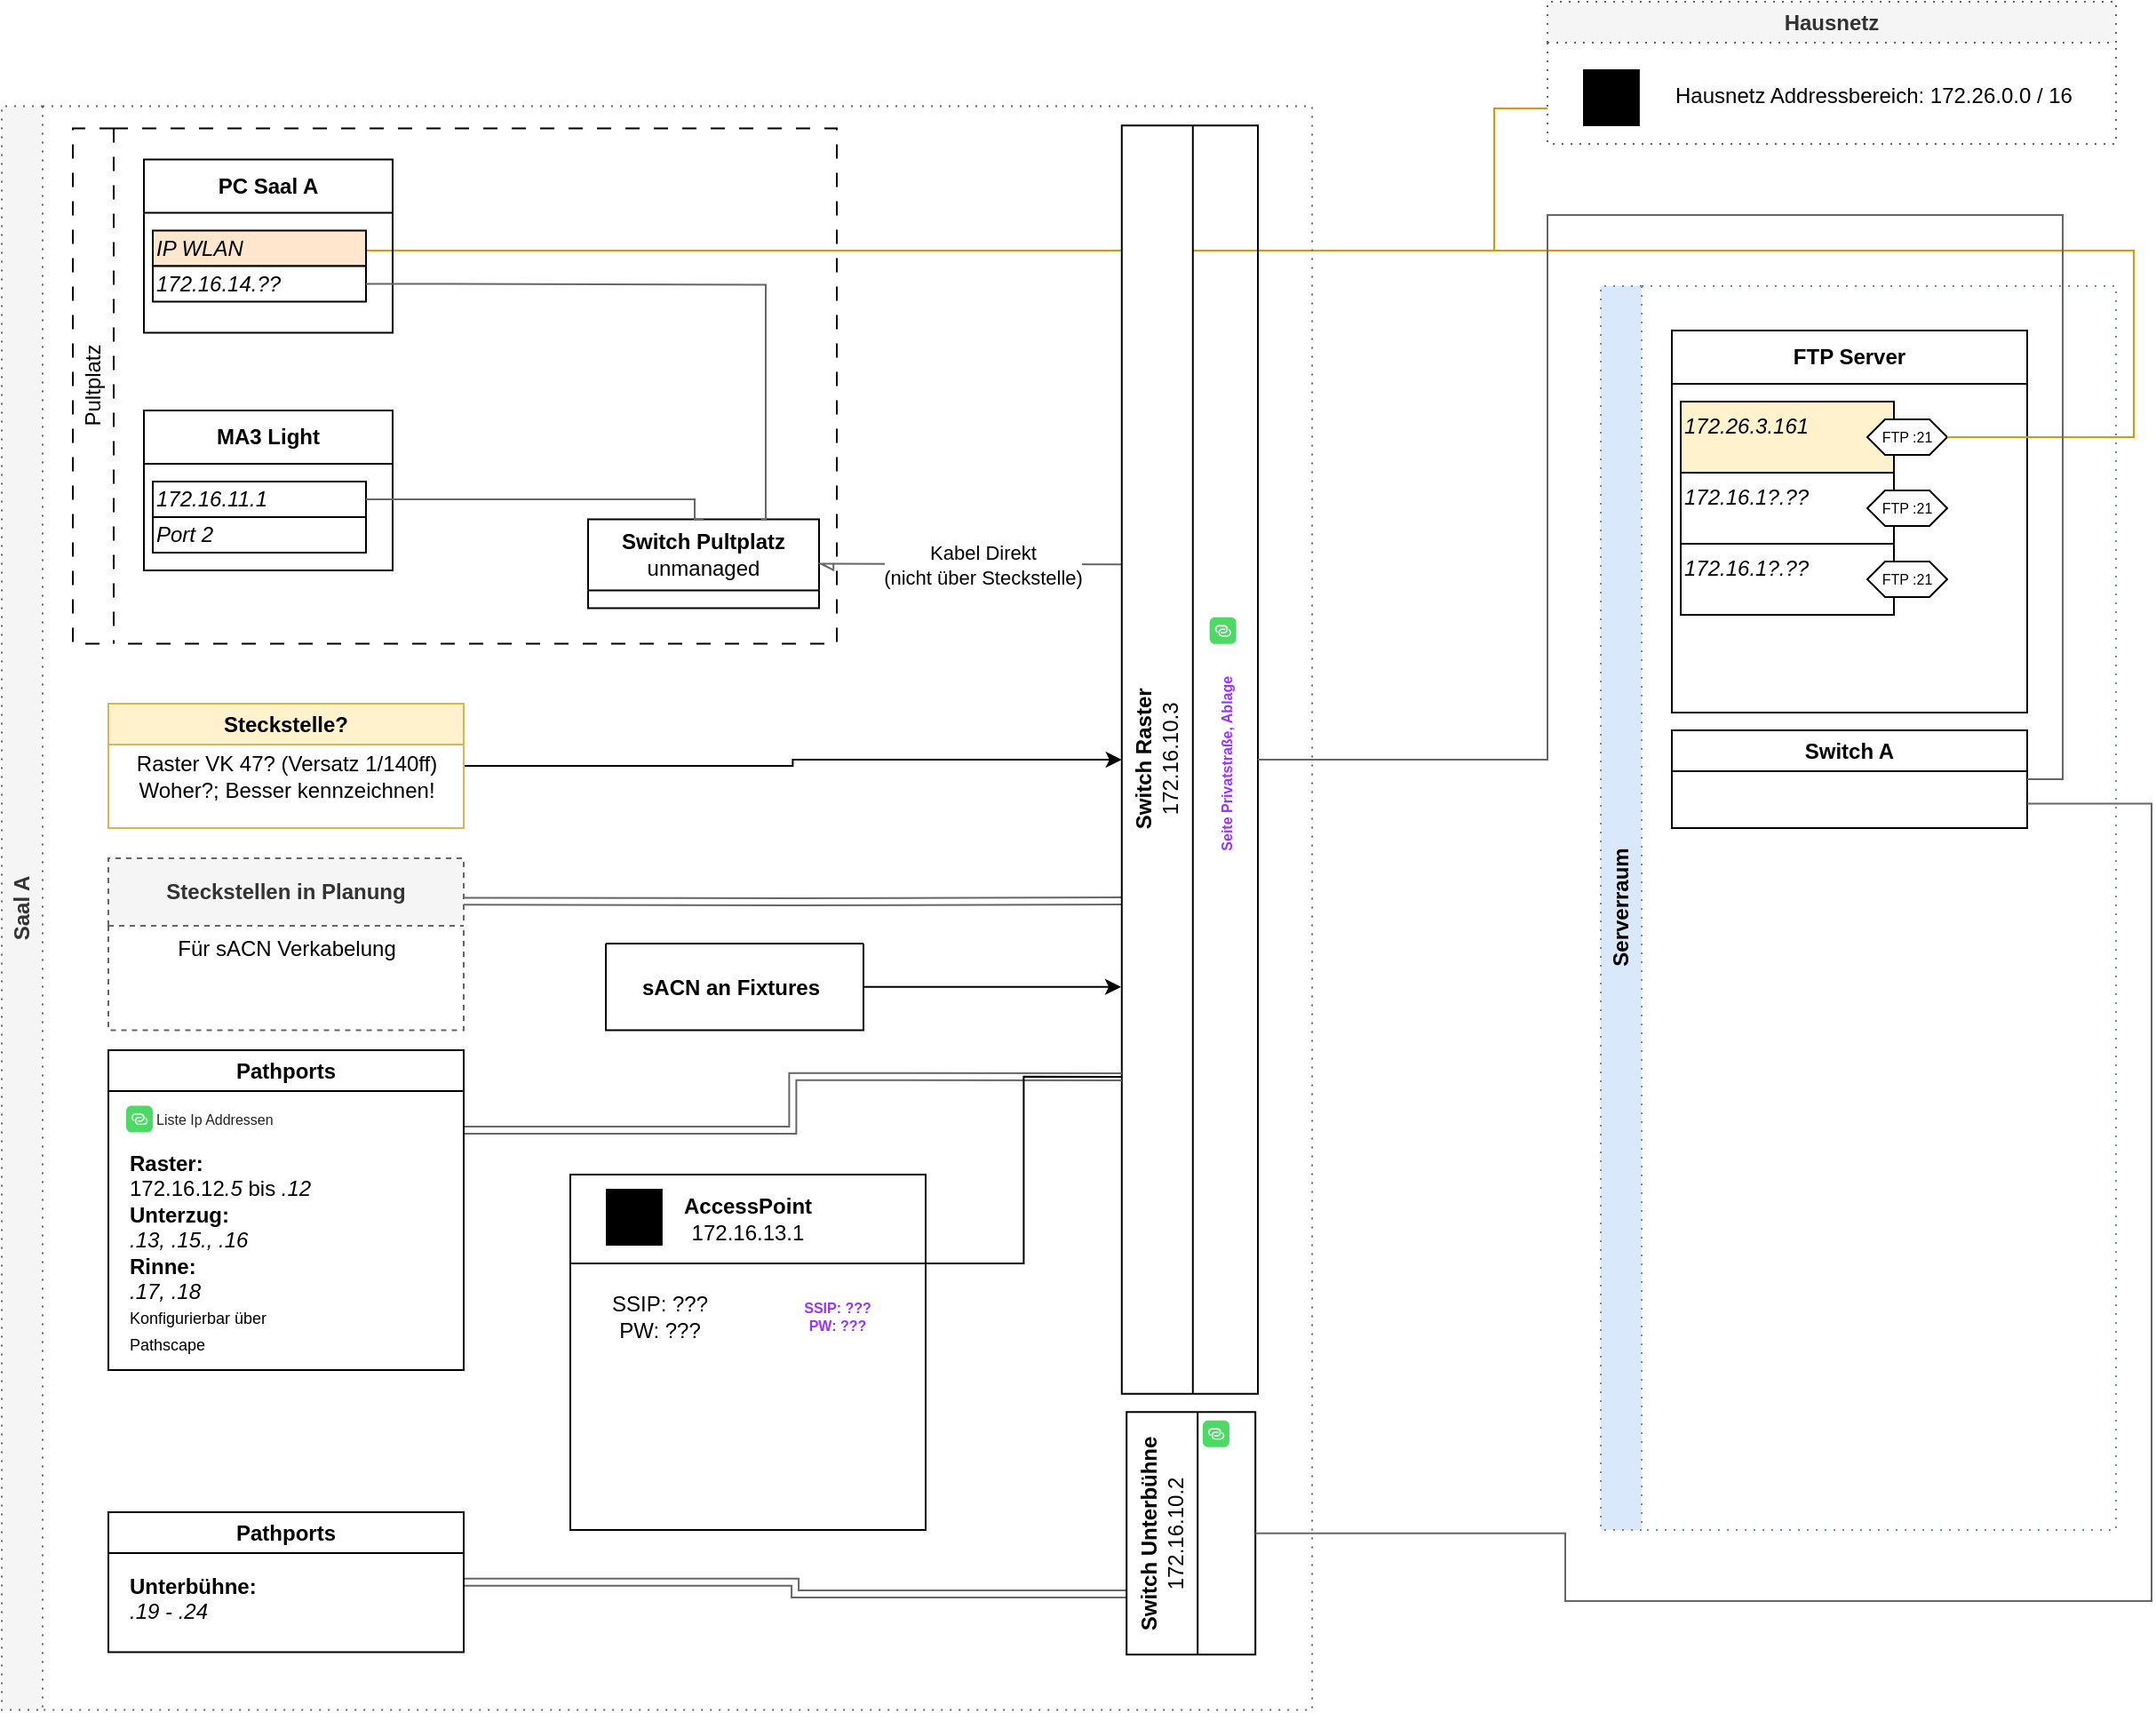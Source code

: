 <mxfile version="26.0.6" pages="2">
  <diagram name="Übersicht" id="d66fe2ae-3e9f-cf2f-6d29-e24063ad5d60">
    <mxGraphModel dx="2617" dy="-574" grid="1" gridSize="10" guides="1" tooltips="1" connect="1" arrows="1" fold="1" page="1" pageScale="1" pageWidth="1100" pageHeight="850" background="none" math="0" shadow="0">
      <root>
        <mxCell id="0" />
        <mxCell id="1" parent="0" />
        <mxCell id="_C5BNkKWTBEPGsjmn6NA-13" value="Hausnetz" style="swimlane;whiteSpace=wrap;html=1;dashed=1;dashPattern=1 4;fillColor=#f5f5f5;fontColor=#333333;strokeColor=#666666;" parent="1" vertex="1">
          <mxGeometry x="-700" y="900" width="320" height="80" as="geometry" />
        </mxCell>
        <mxCell id="_C5BNkKWTBEPGsjmn6NA-14" value="" style="sketch=1;verticalLabelPosition=bottom;sketch=0;aspect=fixed;html=1;verticalAlign=top;strokeColor=none;fillColor=#000000;align=center;outlineConnect=0;pointerEvents=1;shape=mxgraph.citrix2.wifi_router;strokeWidth=1;shadow=0;curveFitting=1;jiggle=2;gradientColor=none;" parent="_C5BNkKWTBEPGsjmn6NA-13" vertex="1">
          <mxGeometry x="20" y="38" width="31.94" height="32" as="geometry" />
        </mxCell>
        <mxCell id="_C5BNkKWTBEPGsjmn6NA-15" value="Hausnetz Addressbereich:&amp;nbsp;172.26.0.0 / 16" style="text;html=1;align=left;verticalAlign=middle;whiteSpace=wrap;rounded=0;" parent="_C5BNkKWTBEPGsjmn6NA-13" vertex="1">
          <mxGeometry x="70" y="38" width="240" height="30" as="geometry" />
        </mxCell>
        <mxCell id="_C5BNkKWTBEPGsjmn6NA-16" style="rounded=0;orthogonalLoop=1;jettySize=auto;html=1;entryX=0;entryY=0.75;entryDx=0;entryDy=0;edgeStyle=orthogonalEdgeStyle;jumpStyle=none;shadow=0;flowAnimation=0;endArrow=none;endFill=0;strokeColor=#d79b00;fillColor=#ffe6cc;" parent="1" source="_C5BNkKWTBEPGsjmn6NA-11" target="_C5BNkKWTBEPGsjmn6NA-13" edge="1">
          <mxGeometry relative="1" as="geometry">
            <Array as="points">
              <mxPoint x="-730" y="1040" />
              <mxPoint x="-730" y="960" />
            </Array>
          </mxGeometry>
        </mxCell>
        <mxCell id="_C5BNkKWTBEPGsjmn6NA-21" value="Serverraum" style="swimlane;horizontal=0;whiteSpace=wrap;html=1;dashed=1;dashPattern=1 4;fillColor=#dae8fc;strokeColor=#6c8ebf;" parent="1" vertex="1">
          <mxGeometry x="-670" y="1060" width="290" height="700" as="geometry" />
        </mxCell>
        <mxCell id="_C5BNkKWTBEPGsjmn6NA-23" value="FTP Server" style="swimlane;whiteSpace=wrap;html=1;startSize=30;" parent="_C5BNkKWTBEPGsjmn6NA-21" vertex="1">
          <mxGeometry x="40" y="25" width="200" height="215" as="geometry" />
        </mxCell>
        <mxCell id="_C5BNkKWTBEPGsjmn6NA-24" value="&lt;i&gt;172.26.3.161&lt;/i&gt;" style="rounded=0;whiteSpace=wrap;html=1;fillColor=#fff2cc;strokeColor=#000000;verticalAlign=top;align=left;" parent="_C5BNkKWTBEPGsjmn6NA-23" vertex="1">
          <mxGeometry x="5" y="40" width="120" height="40" as="geometry" />
        </mxCell>
        <mxCell id="P-Y-znH8DLPPJtFt1mMd-2" value="FTP :21" style="shape=hexagon;perimeter=hexagonPerimeter2;whiteSpace=wrap;html=1;fixedSize=1;size=10.0;fontSize=8;" parent="_C5BNkKWTBEPGsjmn6NA-23" vertex="1">
          <mxGeometry x="110" y="50" width="45" height="20" as="geometry" />
        </mxCell>
        <mxCell id="P-Y-znH8DLPPJtFt1mMd-5" value="&lt;i&gt;172.16.1?.??&lt;/i&gt;" style="rounded=0;whiteSpace=wrap;html=1;verticalAlign=top;align=left;" parent="_C5BNkKWTBEPGsjmn6NA-23" vertex="1">
          <mxGeometry x="5" y="80" width="120" height="40" as="geometry" />
        </mxCell>
        <mxCell id="P-Y-znH8DLPPJtFt1mMd-6" value="FTP :21" style="shape=hexagon;perimeter=hexagonPerimeter2;whiteSpace=wrap;html=1;fixedSize=1;size=10.0;fontSize=8;" parent="_C5BNkKWTBEPGsjmn6NA-23" vertex="1">
          <mxGeometry x="110" y="90" width="45" height="20" as="geometry" />
        </mxCell>
        <mxCell id="P-Y-znH8DLPPJtFt1mMd-8" value="&lt;i&gt;172.16.1?.??&lt;/i&gt;" style="rounded=0;whiteSpace=wrap;html=1;verticalAlign=top;align=left;" parent="_C5BNkKWTBEPGsjmn6NA-23" vertex="1">
          <mxGeometry x="5" y="120" width="120" height="40" as="geometry" />
        </mxCell>
        <mxCell id="P-Y-znH8DLPPJtFt1mMd-9" value="FTP :21" style="shape=hexagon;perimeter=hexagonPerimeter2;whiteSpace=wrap;html=1;fixedSize=1;size=10.0;fontSize=8;" parent="_C5BNkKWTBEPGsjmn6NA-23" vertex="1">
          <mxGeometry x="110" y="130" width="45" height="20" as="geometry" />
        </mxCell>
        <mxCell id="P-Y-znH8DLPPJtFt1mMd-36" value="Switch A" style="swimlane;whiteSpace=wrap;html=1;" parent="_C5BNkKWTBEPGsjmn6NA-21" vertex="1">
          <mxGeometry x="40" y="250" width="200" height="55" as="geometry" />
        </mxCell>
        <mxCell id="_C5BNkKWTBEPGsjmn6NA-22" value="Saal A" style="swimlane;horizontal=0;whiteSpace=wrap;html=1;dashed=1;dashPattern=1 4;fillColor=#f5f5f5;fontColor=#333333;strokeColor=#666666;points=[[0,0,0,0,0],[0,0.25,0,0,0],[0,0.5,0,0,0],[0,0.75,0,0,0],[0,1,0,0,0],[0.25,0,0,0,0],[0.25,1,0,0,0],[0.5,0,0,0,0],[0.5,1,0,0,0],[0.75,0,0,0,0],[0.75,1,0,0,0],[1,0,0,0,0],[1,0.25,0,0,0],[1,0.5,0,0,0],[1,0.75,0,0,0],[1,1,0,0,0]];comic=0;" parent="1" vertex="1">
          <mxGeometry x="-1570" y="958.75" width="737.55" height="902.5" as="geometry">
            <mxRectangle x="-1330" y="957.5" width="40" height="70" as="alternateBounds" />
          </mxGeometry>
        </mxCell>
        <mxCell id="P-Y-znH8DLPPJtFt1mMd-15" value="&lt;span style=&quot;font-weight: normal;&quot;&gt;Pultplatz&lt;/span&gt;" style="swimlane;horizontal=0;whiteSpace=wrap;html=1;dashed=1;dashPattern=8 8;" parent="_C5BNkKWTBEPGsjmn6NA-22" vertex="1">
          <mxGeometry x="40" y="12.5" width="430" height="290" as="geometry">
            <mxRectangle x="-1290" y="970" width="40" height="80" as="alternateBounds" />
          </mxGeometry>
        </mxCell>
        <mxCell id="_C5BNkKWTBEPGsjmn6NA-10" value="PC Saal A" style="swimlane;whiteSpace=wrap;html=1;startSize=30;" parent="P-Y-znH8DLPPJtFt1mMd-15" vertex="1">
          <mxGeometry x="40" y="17.5" width="140" height="97.5" as="geometry" />
        </mxCell>
        <mxCell id="_C5BNkKWTBEPGsjmn6NA-11" value="&lt;i&gt;IP WLAN&lt;/i&gt;" style="rounded=0;whiteSpace=wrap;html=1;strokeColor=#000000;fillColor=#ffe6cc;align=left;" parent="_C5BNkKWTBEPGsjmn6NA-10" vertex="1">
          <mxGeometry x="5" y="40" width="120" height="20" as="geometry" />
        </mxCell>
        <mxCell id="_C5BNkKWTBEPGsjmn6NA-12" value="&lt;i&gt;172.16.14.??&lt;/i&gt;" style="rounded=0;whiteSpace=wrap;html=1;align=left;" parent="_C5BNkKWTBEPGsjmn6NA-10" vertex="1">
          <mxGeometry x="5" y="60" width="120" height="20" as="geometry" />
        </mxCell>
        <mxCell id="_C5BNkKWTBEPGsjmn6NA-17" value="MA3 Light" style="swimlane;whiteSpace=wrap;html=1;startSize=30;" parent="P-Y-znH8DLPPJtFt1mMd-15" vertex="1">
          <mxGeometry x="40" y="158.75" width="140" height="90" as="geometry" />
        </mxCell>
        <mxCell id="_C5BNkKWTBEPGsjmn6NA-18" value="&lt;i&gt;172.16.11.1&lt;/i&gt;" style="rounded=0;whiteSpace=wrap;html=1;align=left;" parent="_C5BNkKWTBEPGsjmn6NA-17" vertex="1">
          <mxGeometry x="5" y="40" width="120" height="20" as="geometry" />
        </mxCell>
        <mxCell id="_C5BNkKWTBEPGsjmn6NA-19" value="&lt;i&gt;Port 2&lt;/i&gt;" style="rounded=0;whiteSpace=wrap;html=1;align=left;" parent="_C5BNkKWTBEPGsjmn6NA-17" vertex="1">
          <mxGeometry x="5" y="60" width="120" height="20" as="geometry" />
        </mxCell>
        <mxCell id="P-Y-znH8DLPPJtFt1mMd-14" value="Switch Pultplatz&lt;br&gt;&lt;span style=&quot;font-weight: normal;&quot;&gt;unmanaged&lt;/span&gt;" style="swimlane;whiteSpace=wrap;html=1;startSize=40;" parent="P-Y-znH8DLPPJtFt1mMd-15" vertex="1">
          <mxGeometry x="290" y="220" width="130" height="50" as="geometry" />
        </mxCell>
        <mxCell id="P-Y-znH8DLPPJtFt1mMd-16" style="edgeStyle=orthogonalEdgeStyle;rounded=0;orthogonalLoop=1;jettySize=auto;html=1;exitX=1;exitY=0.5;exitDx=0;exitDy=0;entryX=0.5;entryY=0;entryDx=0;entryDy=0;endArrow=none;endFill=0;fillColor=#f5f5f5;strokeColor=#666666;" parent="P-Y-znH8DLPPJtFt1mMd-15" source="_C5BNkKWTBEPGsjmn6NA-18" target="P-Y-znH8DLPPJtFt1mMd-14" edge="1">
          <mxGeometry relative="1" as="geometry">
            <Array as="points">
              <mxPoint x="350" y="209" />
              <mxPoint x="350" y="220" />
            </Array>
          </mxGeometry>
        </mxCell>
        <mxCell id="P-Y-znH8DLPPJtFt1mMd-17" style="edgeStyle=orthogonalEdgeStyle;rounded=0;orthogonalLoop=1;jettySize=auto;html=1;exitX=1;exitY=0.5;exitDx=0;exitDy=0;entryX=0.75;entryY=0;entryDx=0;entryDy=0;endArrow=none;endFill=0;fillColor=#f5f5f5;strokeColor=#666666;" parent="P-Y-znH8DLPPJtFt1mMd-15" source="_C5BNkKWTBEPGsjmn6NA-12" target="P-Y-znH8DLPPJtFt1mMd-14" edge="1">
          <mxGeometry relative="1" as="geometry">
            <Array as="points">
              <mxPoint x="213" y="88" />
              <mxPoint x="390" y="88" />
              <mxPoint x="390" y="190" />
            </Array>
          </mxGeometry>
        </mxCell>
        <mxCell id="P-Y-znH8DLPPJtFt1mMd-33" style="rounded=0;orthogonalLoop=1;jettySize=auto;html=1;entryX=1;entryY=0.5;entryDx=0;entryDy=0;endArrow=async;endFill=0;fillColor=#f5f5f5;strokeColor=#666666;exitX=0.654;exitY=0.004;exitDx=0;exitDy=0;exitPerimeter=0;" parent="_C5BNkKWTBEPGsjmn6NA-22" source="P-Y-znH8DLPPJtFt1mMd-11" target="P-Y-znH8DLPPJtFt1mMd-14" edge="1">
          <mxGeometry relative="1" as="geometry">
            <mxPoint x="610" y="241.25" as="sourcePoint" />
          </mxGeometry>
        </mxCell>
        <mxCell id="P-Y-znH8DLPPJtFt1mMd-34" value="Kabel Direkt&lt;br&gt;(nicht über Steckstelle)" style="edgeLabel;html=1;align=center;verticalAlign=middle;resizable=0;points=[];" parent="P-Y-znH8DLPPJtFt1mMd-33" vertex="1" connectable="0">
          <mxGeometry x="0.346" y="1" relative="1" as="geometry">
            <mxPoint x="36" y="-1" as="offset" />
          </mxGeometry>
        </mxCell>
        <mxCell id="MzpsNFHrvF4brpoUTHrL-29" style="edgeStyle=orthogonalEdgeStyle;rounded=0;orthogonalLoop=1;jettySize=auto;html=1;entryX=1;entryY=0.25;entryDx=0;entryDy=0;shape=link;fillColor=#f5f5f5;strokeColor=#666666;" edge="1" parent="_C5BNkKWTBEPGsjmn6NA-22" target="MzpsNFHrvF4brpoUTHrL-26">
          <mxGeometry relative="1" as="geometry">
            <mxPoint x="630" y="447.25" as="sourcePoint" />
          </mxGeometry>
        </mxCell>
        <mxCell id="P-Y-znH8DLPPJtFt1mMd-11" value="Switch Raster&lt;br&gt;&lt;span style=&quot;font-weight: normal;&quot;&gt;172.16.10.3&lt;/span&gt;" style="swimlane;whiteSpace=wrap;html=1;startSize=40;swimlaneLine=1;glass=0;rounded=0;shadow=0;rotation=-90;" parent="_C5BNkKWTBEPGsjmn6NA-22" vertex="1">
          <mxGeometry x="311.82" y="329.43" width="713.78" height="76.63" as="geometry" />
        </mxCell>
        <mxCell id="MzpsNFHrvF4brpoUTHrL-18" value="Seite Privatstraße, Ablage" style="text;html=1;align=left;verticalAlign=top;resizable=0;points=[];autosize=1;strokeColor=none;fillColor=none;rotation=-90;fontSize=8;fontColor=#9933FF;fontStyle=1" vertex="1" parent="P-Y-znH8DLPPJtFt1mMd-11">
          <mxGeometry x="316.83" y="22" width="120" height="20" as="geometry" />
        </mxCell>
        <UserObject label="" link="172.16.10.3" id="8Z2GqEkdJc7HsG8jHnMn-7">
          <mxCell style="html=1;strokeWidth=1;shadow=0;dashed=0;shape=mxgraph.ios7.misc.link;fillColor=#4CDA64;strokeColor=none;buttonText=;strokeColor2=#222222;fontColor=#222222;fontSize=8;verticalLabelPosition=bottom;verticalAlign=top;align=center;sketch=0;" vertex="1" parent="P-Y-znH8DLPPJtFt1mMd-11">
            <mxGeometry x="368" y="-41.75" width="15" height="15" as="geometry" />
          </mxCell>
        </UserObject>
        <mxCell id="MzpsNFHrvF4brpoUTHrL-30" style="edgeStyle=orthogonalEdgeStyle;rounded=0;orthogonalLoop=1;jettySize=auto;html=1;exitX=1;exitY=0.25;exitDx=0;exitDy=0;shape=link;fillColor=#f5f5f5;strokeColor=#666666;entryX=0.25;entryY=0;entryDx=0;entryDy=0;" edge="1" parent="_C5BNkKWTBEPGsjmn6NA-22" source="P-Y-znH8DLPPJtFt1mMd-10" target="P-Y-znH8DLPPJtFt1mMd-11">
          <mxGeometry relative="1" as="geometry">
            <mxPoint x="600" y="576.25" as="targetPoint" />
          </mxGeometry>
        </mxCell>
        <mxCell id="P-Y-znH8DLPPJtFt1mMd-10" value="Pathports" style="swimlane;whiteSpace=wrap;html=1;" parent="_C5BNkKWTBEPGsjmn6NA-22" vertex="1">
          <mxGeometry x="60" y="531.25" width="200" height="180" as="geometry" />
        </mxCell>
        <mxCell id="MzpsNFHrvF4brpoUTHrL-1" value="&lt;b&gt;Raster:&lt;/b&gt; 172.16.12&lt;i&gt;.5&lt;/i&gt; bis &lt;i&gt;.12&lt;/i&gt;&lt;div&gt;&lt;b&gt;Unterzug:&lt;/b&gt;&lt;/div&gt;&lt;div&gt;&lt;i&gt;.13, .15., .16&lt;/i&gt;&lt;br&gt;&lt;b&gt;Rinne:&lt;/b&gt;&lt;/div&gt;&lt;div&gt;&lt;i&gt;.17, .18&lt;/i&gt;&lt;br&gt;&lt;/div&gt;&lt;div&gt;&lt;font style=&quot;font-size: 9px;&quot;&gt;Konfigurierbar über Pathscape&lt;/font&gt;&lt;/div&gt;" style="text;html=1;align=left;verticalAlign=top;whiteSpace=wrap;rounded=0;" vertex="1" parent="P-Y-znH8DLPPJtFt1mMd-10">
          <mxGeometry x="10" y="50" width="110" height="130" as="geometry" />
        </mxCell>
        <UserObject label="Liste Ip Addressen" link="https://cloud.schaubuehne.de/index.php/apps/files/files/577146?dir=/Abt_Beleuchtung/Stellwerk,%20Netzwerk/SAL%20Netzwerk&amp;openfile=true" linkTarget="_blank" id="MzpsNFHrvF4brpoUTHrL-4">
          <mxCell style="html=1;strokeWidth=1;shadow=0;dashed=0;shape=mxgraph.ios7.misc.link;fillColor=#4CDA64;strokeColor=none;buttonText=;strokeColor2=#222222;fontColor=#222222;fontSize=8;verticalLabelPosition=bottom;verticalAlign=middle;align=left;sketch=0;movableLabel=1;" vertex="1" parent="P-Y-znH8DLPPJtFt1mMd-10">
            <mxGeometry x="10" y="31.25" width="15" height="15" as="geometry">
              <mxPoint x="15" y="-15" as="offset" />
            </mxGeometry>
          </mxCell>
        </UserObject>
        <mxCell id="MzpsNFHrvF4brpoUTHrL-51" style="edgeStyle=orthogonalEdgeStyle;rounded=0;orthogonalLoop=1;jettySize=auto;html=1;" edge="1" parent="_C5BNkKWTBEPGsjmn6NA-22" source="P-Y-znH8DLPPJtFt1mMd-20">
          <mxGeometry relative="1" as="geometry">
            <mxPoint x="630" y="495.625" as="targetPoint" />
          </mxGeometry>
        </mxCell>
        <mxCell id="P-Y-znH8DLPPJtFt1mMd-20" value="" style="swimlane;startSize=0;" parent="_C5BNkKWTBEPGsjmn6NA-22" vertex="1">
          <mxGeometry x="340" y="471.25" width="145" height="48.75" as="geometry" />
        </mxCell>
        <mxCell id="P-Y-znH8DLPPJtFt1mMd-21" value="&lt;b&gt;sACN an Fixtures&lt;/b&gt;" style="text;html=1;align=center;verticalAlign=middle;resizable=0;points=[];autosize=1;strokeColor=none;fillColor=none;" parent="P-Y-znH8DLPPJtFt1mMd-20" vertex="1">
          <mxGeometry x="10" y="10.25" width="120" height="30" as="geometry" />
        </mxCell>
        <mxCell id="MzpsNFHrvF4brpoUTHrL-47" style="edgeStyle=orthogonalEdgeStyle;rounded=0;orthogonalLoop=1;jettySize=auto;html=1;exitX=1;exitY=0.5;exitDx=0;exitDy=0;entryX=0.25;entryY=0;entryDx=0;entryDy=0;shape=link;fillColor=#f5f5f5;strokeColor=#666666;" edge="1" parent="_C5BNkKWTBEPGsjmn6NA-22" source="MzpsNFHrvF4brpoUTHrL-11" target="P-Y-znH8DLPPJtFt1mMd-35">
          <mxGeometry relative="1" as="geometry" />
        </mxCell>
        <mxCell id="MzpsNFHrvF4brpoUTHrL-11" value="Pathports" style="swimlane;whiteSpace=wrap;html=1;" vertex="1" parent="_C5BNkKWTBEPGsjmn6NA-22">
          <mxGeometry x="60" y="791.25" width="200" height="78.75" as="geometry" />
        </mxCell>
        <mxCell id="MzpsNFHrvF4brpoUTHrL-12" value="&lt;div&gt;&lt;b&gt;Unterbühne:&lt;/b&gt;&lt;/div&gt;&lt;div&gt;&lt;i&gt;.19 - .24&lt;/i&gt;&lt;/div&gt;" style="text;html=1;align=left;verticalAlign=top;whiteSpace=wrap;rounded=0;" vertex="1" parent="MzpsNFHrvF4brpoUTHrL-11">
          <mxGeometry x="10" y="27.5" width="110" height="50" as="geometry" />
        </mxCell>
        <mxCell id="MzpsNFHrvF4brpoUTHrL-20" value="" style="ellipse;whiteSpace=wrap;html=1;align=center;aspect=fixed;fillColor=none;strokeColor=none;resizable=0;perimeter=centerPerimeter;rotatable=0;allowArrows=0;points=[];outlineConnect=1;" vertex="1" parent="_C5BNkKWTBEPGsjmn6NA-22">
          <mxGeometry x="295" y="351.25" width="10" height="10" as="geometry" />
        </mxCell>
        <mxCell id="MzpsNFHrvF4brpoUTHrL-26" value="Steckstellen in Planung" style="swimlane;whiteSpace=wrap;html=1;fillColor=#f5f5f5;fontColor=#333333;strokeColor=#666666;dashed=1;startSize=38;" vertex="1" parent="_C5BNkKWTBEPGsjmn6NA-22">
          <mxGeometry x="60" y="423.25" width="200" height="96.75" as="geometry" />
        </mxCell>
        <mxCell id="MzpsNFHrvF4brpoUTHrL-50" style="edgeStyle=orthogonalEdgeStyle;rounded=0;orthogonalLoop=1;jettySize=auto;html=1;entryX=0.5;entryY=0;entryDx=0;entryDy=0;" edge="1" parent="_C5BNkKWTBEPGsjmn6NA-22" source="MzpsNFHrvF4brpoUTHrL-21" target="P-Y-znH8DLPPJtFt1mMd-11">
          <mxGeometry relative="1" as="geometry">
            <mxPoint x="600" y="371.25" as="targetPoint" />
          </mxGeometry>
        </mxCell>
        <mxCell id="MzpsNFHrvF4brpoUTHrL-21" value="Steckstelle?" style="swimlane;whiteSpace=wrap;html=1;fillColor=#fff2cc;strokeColor=#d6b656;" vertex="1" parent="_C5BNkKWTBEPGsjmn6NA-22">
          <mxGeometry x="60" y="336.25" width="200" height="70" as="geometry" />
        </mxCell>
        <mxCell id="MzpsNFHrvF4brpoUTHrL-22" value="Raster VK 47? (Versatz 1/140ff)&lt;br&gt;Woher?; Besser kennzeichnen!" style="text;html=1;align=center;verticalAlign=middle;resizable=0;points=[];autosize=1;strokeColor=none;fillColor=none;" vertex="1" parent="MzpsNFHrvF4brpoUTHrL-21">
          <mxGeometry x="5" y="21.25" width="190" height="40" as="geometry" />
        </mxCell>
        <mxCell id="MzpsNFHrvF4brpoUTHrL-49" style="edgeStyle=orthogonalEdgeStyle;rounded=0;orthogonalLoop=1;jettySize=auto;html=1;exitX=1;exitY=0.25;exitDx=0;exitDy=0;entryX=0.25;entryY=0;entryDx=0;entryDy=0;endArrow=none;endFill=0;" edge="1" parent="_C5BNkKWTBEPGsjmn6NA-22" source="MzpsNFHrvF4brpoUTHrL-42" target="P-Y-znH8DLPPJtFt1mMd-11">
          <mxGeometry relative="1" as="geometry" />
        </mxCell>
        <mxCell id="MzpsNFHrvF4brpoUTHrL-42" value="&lt;b style=&quot;text-wrap-mode: nowrap;&quot;&gt;AccessPoint&lt;/b&gt;&lt;div style=&quot;font-weight: 400; text-wrap-mode: nowrap;&quot;&gt;172.16.13.1&lt;/div&gt;" style="swimlane;whiteSpace=wrap;html=1;startSize=50;" vertex="1" parent="_C5BNkKWTBEPGsjmn6NA-22">
          <mxGeometry x="320" y="601.25" width="200" height="200" as="geometry" />
        </mxCell>
        <mxCell id="MzpsNFHrvF4brpoUTHrL-37" value="" style="sketch=1;verticalLabelPosition=bottom;sketch=0;aspect=fixed;html=1;verticalAlign=top;strokeColor=none;fillColor=#000000;align=center;outlineConnect=0;pointerEvents=1;shape=mxgraph.citrix2.wifi_router;strokeWidth=1;shadow=0;curveFitting=1;jiggle=2;gradientColor=none;" vertex="1" parent="MzpsNFHrvF4brpoUTHrL-42">
          <mxGeometry x="20" y="8" width="31.94" height="32" as="geometry" />
        </mxCell>
        <mxCell id="MzpsNFHrvF4brpoUTHrL-38" value="SSIP: ???&lt;br&gt;PW: ???" style="text;html=1;align=center;verticalAlign=middle;resizable=0;points=[];autosize=1;strokeColor=none;fillColor=none;" vertex="1" parent="MzpsNFHrvF4brpoUTHrL-42">
          <mxGeometry x="10" y="60" width="80" height="40" as="geometry" />
        </mxCell>
        <mxCell id="MzpsNFHrvF4brpoUTHrL-44" value="SSIP: ???&lt;br&gt;PW: ???" style="text;html=1;align=center;verticalAlign=middle;resizable=0;points=[];autosize=1;strokeColor=none;fillColor=none;fontSize=8;fontColor=#9933FF;fontStyle=1" vertex="1" parent="MzpsNFHrvF4brpoUTHrL-42">
          <mxGeometry x="120" y="65" width="60" height="30" as="geometry" />
        </mxCell>
        <mxCell id="P-Y-znH8DLPPJtFt1mMd-35" value="Switch Unterbühne&lt;br&gt;&lt;span style=&quot;font-weight: 400;&quot;&gt;172.16.10.2&lt;/span&gt;" style="swimlane;whiteSpace=wrap;html=1;startSize=40;swimlaneLine=1;glass=0;rounded=0;shadow=0;rotation=-90;" parent="_C5BNkKWTBEPGsjmn6NA-22" vertex="1">
          <mxGeometry x="601.14" y="766.88" width="136.41" height="72.5" as="geometry" />
        </mxCell>
        <UserObject label="" link="172.16.10.2" id="8Z2GqEkdJc7HsG8jHnMn-8">
          <mxCell style="html=1;strokeWidth=1;shadow=0;dashed=0;shape=mxgraph.ios7.misc.link;fillColor=#4CDA64;strokeColor=none;buttonText=;strokeColor2=#222222;fontColor=#222222;fontSize=8;verticalLabelPosition=bottom;verticalAlign=top;align=center;sketch=0;" vertex="1" parent="P-Y-znH8DLPPJtFt1mMd-35">
            <mxGeometry x="74.83" y="-27.27" width="15" height="15" as="geometry" />
          </mxCell>
        </UserObject>
        <mxCell id="P-Y-znH8DLPPJtFt1mMd-4" style="edgeStyle=orthogonalEdgeStyle;rounded=0;orthogonalLoop=1;jettySize=auto;html=1;entryX=0;entryY=0.75;entryDx=0;entryDy=0;fillColor=#ffe6cc;strokeColor=#d79b00;endArrow=none;endFill=0;exitX=1;exitY=0.5;exitDx=0;exitDy=0;" parent="1" source="P-Y-znH8DLPPJtFt1mMd-2" target="_C5BNkKWTBEPGsjmn6NA-13" edge="1">
          <mxGeometry relative="1" as="geometry">
            <mxPoint x="-730" y="990" as="targetPoint" />
            <Array as="points">
              <mxPoint x="-370" y="1145" />
              <mxPoint x="-370" y="1040" />
              <mxPoint x="-730" y="1040" />
              <mxPoint x="-730" y="960" />
            </Array>
          </mxGeometry>
        </mxCell>
        <mxCell id="P-Y-znH8DLPPJtFt1mMd-13" style="edgeStyle=orthogonalEdgeStyle;rounded=0;orthogonalLoop=1;jettySize=auto;html=1;exitX=1;exitY=0.5;exitDx=0;exitDy=0;entryX=0.5;entryY=1;entryDx=0;entryDy=0;fillColor=#f5f5f5;strokeColor=#666666;endArrow=none;endFill=0;" parent="1" source="P-Y-znH8DLPPJtFt1mMd-36" target="P-Y-znH8DLPPJtFt1mMd-11" edge="1">
          <mxGeometry relative="1" as="geometry">
            <Array as="points">
              <mxPoint x="-410" y="1338" />
              <mxPoint x="-410" y="1020" />
              <mxPoint x="-700" y="1020" />
              <mxPoint x="-700" y="1327" />
            </Array>
          </mxGeometry>
        </mxCell>
        <mxCell id="8Z2GqEkdJc7HsG8jHnMn-11" style="edgeStyle=orthogonalEdgeStyle;rounded=0;orthogonalLoop=1;jettySize=auto;html=1;exitX=0.5;exitY=1;exitDx=0;exitDy=0;entryX=1;entryY=0.75;entryDx=0;entryDy=0;fillColor=#f5f5f5;strokeColor=#666666;endArrow=none;endFill=0;" edge="1" parent="1" source="P-Y-znH8DLPPJtFt1mMd-35" target="P-Y-znH8DLPPJtFt1mMd-36">
          <mxGeometry relative="1" as="geometry">
            <Array as="points">
              <mxPoint x="-690" y="1762" />
              <mxPoint x="-690" y="1800" />
              <mxPoint x="-360" y="1800" />
              <mxPoint x="-360" y="1351" />
            </Array>
          </mxGeometry>
        </mxCell>
        <mxCell id="MzpsNFHrvF4brpoUTHrL-33" value="Für sACN Verkabelung" style="text;html=1;align=center;verticalAlign=middle;resizable=0;points=[];autosize=1;strokeColor=none;fillColor=none;" vertex="1" parent="1">
          <mxGeometry x="-1485" y="1418" width="150" height="30" as="geometry" />
        </mxCell>
      </root>
    </mxGraphModel>
  </diagram>
  <diagram id="LkmLFInu36DlAiiVUFTq" name="A-Raster-Pathports">
    <mxGraphModel grid="1" page="1" gridSize="10" guides="1" tooltips="1" connect="1" arrows="1" fold="1" pageScale="1" pageWidth="827" pageHeight="1169" math="0" shadow="0">
      <root>
        <mxCell id="0" />
        <mxCell id="1" parent="0" />
      </root>
    </mxGraphModel>
  </diagram>
</mxfile>
